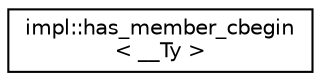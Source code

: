 digraph "类继承关系图"
{
  edge [fontname="Helvetica",fontsize="10",labelfontname="Helvetica",labelfontsize="10"];
  node [fontname="Helvetica",fontsize="10",shape=record];
  rankdir="LR";
  Node0 [label="impl::has_member_cbegin\l\< __Ty \>",height=0.2,width=0.4,color="black", fillcolor="white", style="filled",URL="$structimpl_1_1has__member__cbegin.html"];
}
